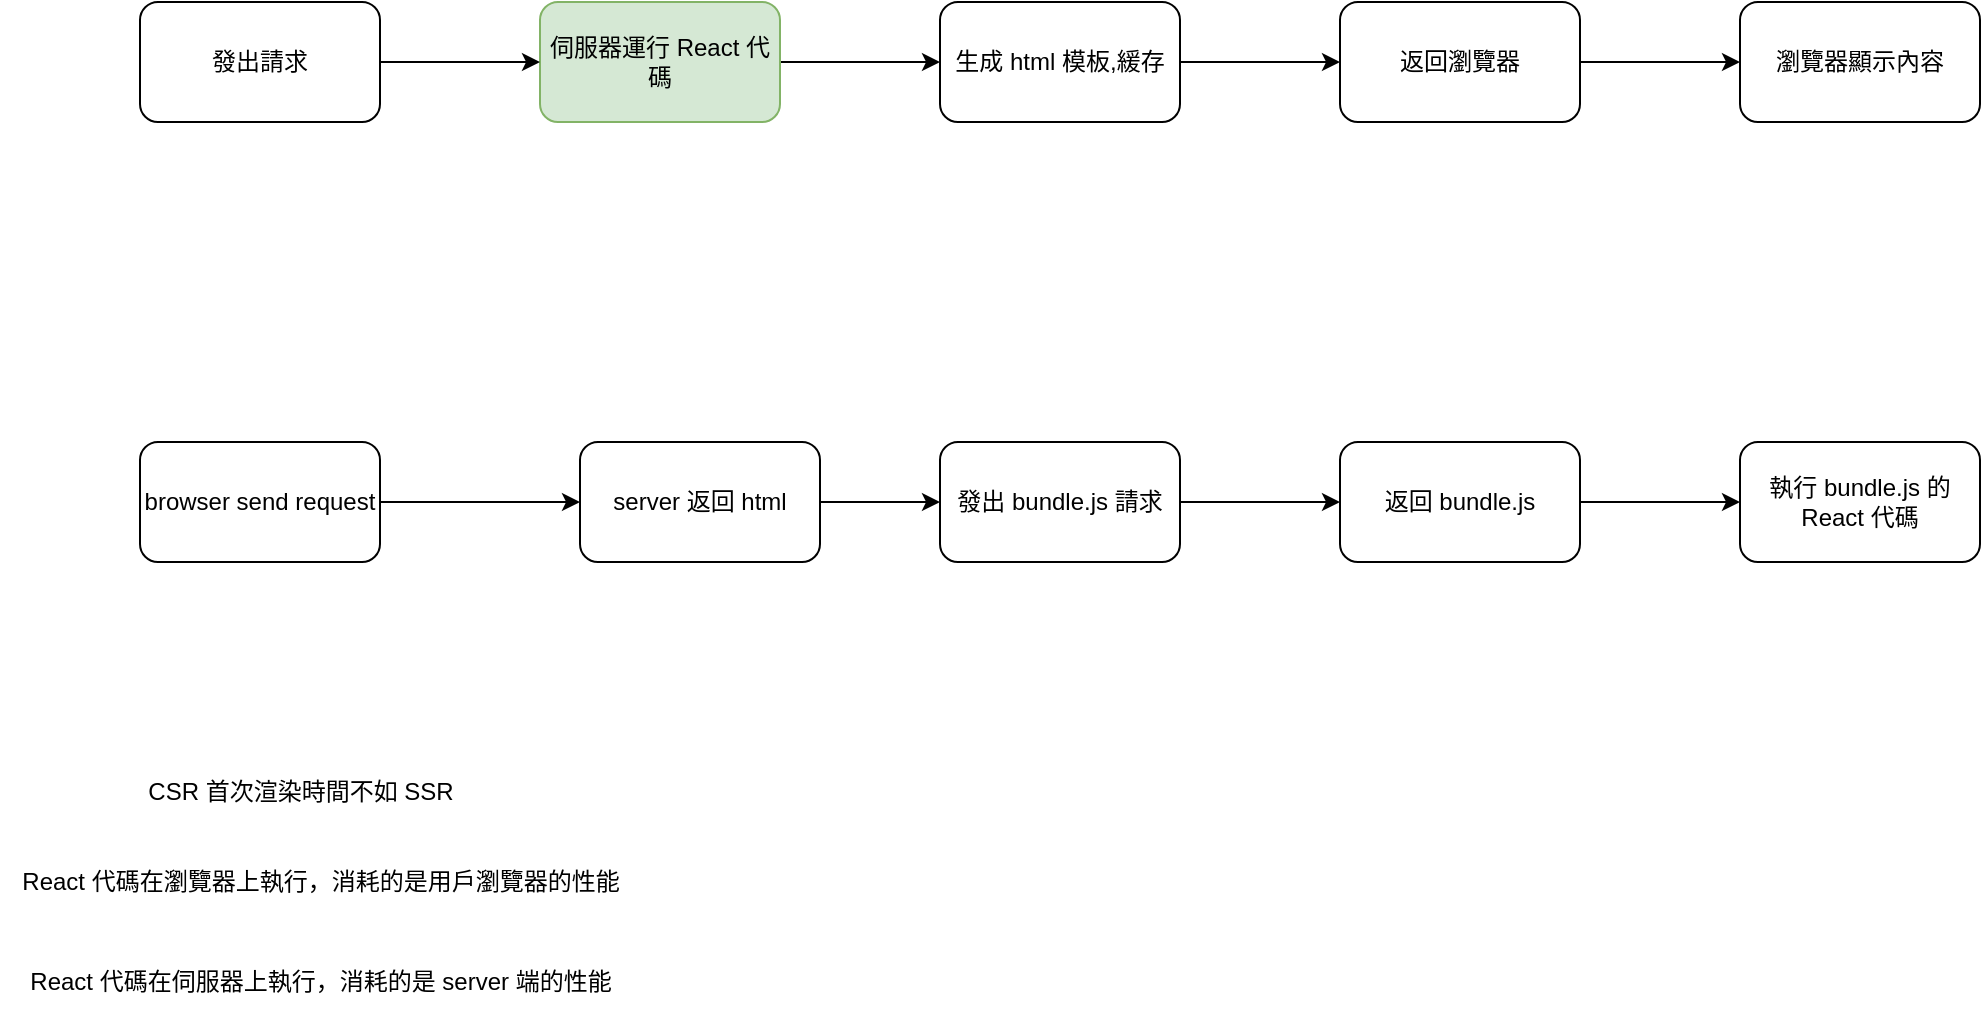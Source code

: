 <mxfile version="20.0.3" type="github" pages="7"><diagram id="W-zluivc4Ns3AkS2nXMP" name="SSR,CSR"><mxGraphModel dx="2866" dy="519" grid="1" gridSize="10" guides="1" tooltips="1" connect="1" arrows="1" fold="1" page="1" pageScale="1" pageWidth="1920" pageHeight="1200" math="0" shadow="0"><root><mxCell id="0"/><mxCell id="1" parent="0"/><mxCell id="u3s4hOrx5g3lIiAPa64E-3" value="" style="edgeStyle=orthogonalEdgeStyle;rounded=0;orthogonalLoop=1;jettySize=auto;html=1;" parent="1" source="u3s4hOrx5g3lIiAPa64E-1" target="u3s4hOrx5g3lIiAPa64E-2" edge="1"><mxGeometry relative="1" as="geometry"/></mxCell><mxCell id="u3s4hOrx5g3lIiAPa64E-1" value="伺服器運行 React 代碼" style="rounded=1;whiteSpace=wrap;html=1;fillColor=#d5e8d4;strokeColor=#82b366;" parent="1" vertex="1"><mxGeometry x="160" y="110" width="120" height="60" as="geometry"/></mxCell><mxCell id="u3s4hOrx5g3lIiAPa64E-5" value="" style="edgeStyle=orthogonalEdgeStyle;rounded=0;orthogonalLoop=1;jettySize=auto;html=1;" parent="1" source="u3s4hOrx5g3lIiAPa64E-2" target="u3s4hOrx5g3lIiAPa64E-4" edge="1"><mxGeometry relative="1" as="geometry"/></mxCell><mxCell id="u3s4hOrx5g3lIiAPa64E-2" value="生成 html 模板,緩存" style="whiteSpace=wrap;html=1;rounded=1;" parent="1" vertex="1"><mxGeometry x="360" y="110" width="120" height="60" as="geometry"/></mxCell><mxCell id="u3s4hOrx5g3lIiAPa64E-7" value="" style="edgeStyle=orthogonalEdgeStyle;rounded=0;orthogonalLoop=1;jettySize=auto;html=1;" parent="1" source="u3s4hOrx5g3lIiAPa64E-4" target="u3s4hOrx5g3lIiAPa64E-6" edge="1"><mxGeometry relative="1" as="geometry"/></mxCell><mxCell id="u3s4hOrx5g3lIiAPa64E-4" value="返回瀏覽器" style="whiteSpace=wrap;html=1;rounded=1;" parent="1" vertex="1"><mxGeometry x="560" y="110" width="120" height="60" as="geometry"/></mxCell><mxCell id="u3s4hOrx5g3lIiAPa64E-6" value="瀏覽器顯示內容" style="whiteSpace=wrap;html=1;rounded=1;" parent="1" vertex="1"><mxGeometry x="760" y="110" width="120" height="60" as="geometry"/></mxCell><mxCell id="qeyCxmK3E1HvsroHeOox-6" value="" style="edgeStyle=orthogonalEdgeStyle;rounded=0;orthogonalLoop=1;jettySize=auto;html=1;" parent="1" source="u3s4hOrx5g3lIiAPa64E-8" target="u3s4hOrx5g3lIiAPa64E-1" edge="1"><mxGeometry relative="1" as="geometry"/></mxCell><mxCell id="u3s4hOrx5g3lIiAPa64E-8" value="發出請求" style="rounded=1;whiteSpace=wrap;html=1;" parent="1" vertex="1"><mxGeometry x="-40" y="110" width="120" height="60" as="geometry"/></mxCell><mxCell id="u3s4hOrx5g3lIiAPa64E-12" value="" style="edgeStyle=orthogonalEdgeStyle;rounded=0;orthogonalLoop=1;jettySize=auto;html=1;" parent="1" source="u3s4hOrx5g3lIiAPa64E-10" target="u3s4hOrx5g3lIiAPa64E-11" edge="1"><mxGeometry relative="1" as="geometry"/></mxCell><mxCell id="u3s4hOrx5g3lIiAPa64E-10" value="server 返回 html" style="rounded=1;whiteSpace=wrap;html=1;" parent="1" vertex="1"><mxGeometry x="180" y="330" width="120" height="60" as="geometry"/></mxCell><mxCell id="u3s4hOrx5g3lIiAPa64E-14" value="" style="edgeStyle=orthogonalEdgeStyle;rounded=0;orthogonalLoop=1;jettySize=auto;html=1;" parent="1" source="u3s4hOrx5g3lIiAPa64E-11" target="u3s4hOrx5g3lIiAPa64E-13" edge="1"><mxGeometry relative="1" as="geometry"/></mxCell><mxCell id="u3s4hOrx5g3lIiAPa64E-11" value="發出 bundle.js 請求" style="rounded=1;whiteSpace=wrap;html=1;" parent="1" vertex="1"><mxGeometry x="360" y="330" width="120" height="60" as="geometry"/></mxCell><mxCell id="qeyCxmK3E1HvsroHeOox-5" value="" style="edgeStyle=orthogonalEdgeStyle;rounded=0;orthogonalLoop=1;jettySize=auto;html=1;" parent="1" source="u3s4hOrx5g3lIiAPa64E-13" target="qeyCxmK3E1HvsroHeOox-4" edge="1"><mxGeometry relative="1" as="geometry"/></mxCell><mxCell id="u3s4hOrx5g3lIiAPa64E-13" value="返回 bundle.js" style="rounded=1;whiteSpace=wrap;html=1;" parent="1" vertex="1"><mxGeometry x="560" y="330" width="120" height="60" as="geometry"/></mxCell><mxCell id="Hzrf1KM5LputPHoDHEqO-1" value="CSR 首次渲染時間不如 SSR" style="text;html=1;align=center;verticalAlign=middle;resizable=0;points=[];autosize=1;strokeColor=none;fillColor=none;" parent="1" vertex="1"><mxGeometry x="-50" y="490" width="180" height="30" as="geometry"/></mxCell><mxCell id="qeyCxmK3E1HvsroHeOox-3" value="" style="edgeStyle=orthogonalEdgeStyle;rounded=0;orthogonalLoop=1;jettySize=auto;html=1;" parent="1" source="qeyCxmK3E1HvsroHeOox-1" target="u3s4hOrx5g3lIiAPa64E-10" edge="1"><mxGeometry relative="1" as="geometry"/></mxCell><mxCell id="qeyCxmK3E1HvsroHeOox-1" value="browser send request" style="whiteSpace=wrap;html=1;rounded=1;" parent="1" vertex="1"><mxGeometry x="-40" y="330" width="120" height="60" as="geometry"/></mxCell><mxCell id="qeyCxmK3E1HvsroHeOox-4" value="執行 bundle.js 的 React 代碼" style="whiteSpace=wrap;html=1;rounded=1;" parent="1" vertex="1"><mxGeometry x="760" y="330" width="120" height="60" as="geometry"/></mxCell><mxCell id="AJfd1wkTLFGH2h63If9w-1" value="React 代碼在瀏覽器上執行，消耗的是用戶瀏覽器的性能" style="text;html=1;align=center;verticalAlign=middle;resizable=0;points=[];autosize=1;strokeColor=none;fillColor=none;" parent="1" vertex="1"><mxGeometry x="-110" y="535" width="320" height="30" as="geometry"/></mxCell><mxCell id="AJfd1wkTLFGH2h63If9w-2" value="React 代碼在伺服器上執行，消耗的是 server 端的性能" style="text;html=1;align=center;verticalAlign=middle;resizable=0;points=[];autosize=1;strokeColor=none;fillColor=none;" parent="1" vertex="1"><mxGeometry x="-105" y="585" width="310" height="30" as="geometry"/></mxCell></root></mxGraphModel></diagram><diagram id="B0HH8WuYY3SNSQSJovYM" name="客戶端渲染"><mxGraphModel dx="1577" dy="863" grid="1" gridSize="10" guides="1" tooltips="1" connect="1" arrows="1" fold="1" page="1" pageScale="1" pageWidth="1920" pageHeight="1200" math="0" shadow="0"><root><mxCell id="0"/><mxCell id="1" parent="0"/><mxCell id="k9RgxqSp3TQRpWBTSexI-1" value="前端" style="rounded=0;whiteSpace=wrap;html=1;" vertex="1" parent="1"><mxGeometry x="135" y="110" width="120" height="60" as="geometry"/></mxCell><mxCell id="k9RgxqSp3TQRpWBTSexI-2" value="後端&lt;br&gt;" style="rounded=0;whiteSpace=wrap;html=1;" vertex="1" parent="1"><mxGeometry x="135" y="320" width="120" height="60" as="geometry"/></mxCell><mxCell id="k9RgxqSp3TQRpWBTSexI-5" value="" style="endArrow=classic;html=1;rounded=0;" edge="1" parent="1"><mxGeometry width="50" height="50" relative="1" as="geometry"><mxPoint x="165" y="180" as="sourcePoint"/><mxPoint x="165" y="300" as="targetPoint"/></mxGeometry></mxCell><mxCell id="k9RgxqSp3TQRpWBTSexI-6" value="" style="endArrow=classic;html=1;rounded=0;" edge="1" parent="1"><mxGeometry width="50" height="50" relative="1" as="geometry"><mxPoint x="225" y="300" as="sourcePoint"/><mxPoint x="225" y="190" as="targetPoint"/></mxGeometry></mxCell><mxCell id="k9RgxqSp3TQRpWBTSexI-7" value="AJAX" style="text;html=1;align=center;verticalAlign=middle;resizable=0;points=[];autosize=1;strokeColor=none;fillColor=none;" vertex="1" parent="1"><mxGeometry x="110" y="225" width="50" height="30" as="geometry"/></mxCell><mxCell id="k9RgxqSp3TQRpWBTSexI-8" value="JSON" style="text;html=1;align=center;verticalAlign=middle;resizable=0;points=[];autosize=1;strokeColor=none;fillColor=none;" vertex="1" parent="1"><mxGeometry x="225" y="225" width="60" height="30" as="geometry"/></mxCell><mxCell id="Y5lX9tDBGbeXG-KGH2F_-3" value="" style="edgeStyle=orthogonalEdgeStyle;rounded=0;orthogonalLoop=1;jettySize=auto;html=1;" edge="1" parent="1" source="Y5lX9tDBGbeXG-KGH2F_-1" target="Y5lX9tDBGbeXG-KGH2F_-2"><mxGeometry relative="1" as="geometry"/></mxCell><mxCell id="Y5lX9tDBGbeXG-KGH2F_-1" value="瀏覽器下載 html&lt;br&gt;" style="rounded=1;whiteSpace=wrap;html=1;" vertex="1" parent="1"><mxGeometry x="450" y="110" width="120" height="60" as="geometry"/></mxCell><mxCell id="Y5lX9tDBGbeXG-KGH2F_-5" value="" style="edgeStyle=orthogonalEdgeStyle;rounded=0;orthogonalLoop=1;jettySize=auto;html=1;" edge="1" parent="1" source="Y5lX9tDBGbeXG-KGH2F_-2" target="Y5lX9tDBGbeXG-KGH2F_-4"><mxGeometry relative="1" as="geometry"/></mxCell><mxCell id="Y5lX9tDBGbeXG-KGH2F_-2" value="空的 html&lt;br&gt;含有 bundle.js&lt;br&gt;" style="whiteSpace=wrap;html=1;rounded=1;" vertex="1" parent="1"><mxGeometry x="650" y="110" width="120" height="60" as="geometry"/></mxCell><mxCell id="Y5lX9tDBGbeXG-KGH2F_-7" value="" style="edgeStyle=orthogonalEdgeStyle;rounded=0;orthogonalLoop=1;jettySize=auto;html=1;" edge="1" parent="1" source="Y5lX9tDBGbeXG-KGH2F_-4"><mxGeometry relative="1" as="geometry"><mxPoint x="1050" y="140" as="targetPoint"/></mxGeometry></mxCell><mxCell id="Y5lX9tDBGbeXG-KGH2F_-4" value="下載 bundle.js&lt;br&gt;執行 bundle.js" style="whiteSpace=wrap;html=1;rounded=1;" vertex="1" parent="1"><mxGeometry x="850" y="110" width="120" height="60" as="geometry"/></mxCell><mxCell id="Y5lX9tDBGbeXG-KGH2F_-9" value="" style="edgeStyle=orthogonalEdgeStyle;rounded=0;orthogonalLoop=1;jettySize=auto;html=1;" edge="1" parent="1" source="Y5lX9tDBGbeXG-KGH2F_-6" target="Y5lX9tDBGbeXG-KGH2F_-8"><mxGeometry relative="1" as="geometry"/></mxCell><mxCell id="Y5lX9tDBGbeXG-KGH2F_-6" value="瀏覽器運行 React 代碼" style="whiteSpace=wrap;html=1;rounded=1;" vertex="1" parent="1"><mxGeometry x="1060" y="110" width="120" height="60" as="geometry"/></mxCell><mxCell id="Y5lX9tDBGbeXG-KGH2F_-8" value="頁面渲染完成" style="whiteSpace=wrap;html=1;rounded=1;" vertex="1" parent="1"><mxGeometry x="1260" y="110" width="120" height="60" as="geometry"/></mxCell><mxCell id="Y5lX9tDBGbeXG-KGH2F_-12" value="" style="edgeStyle=orthogonalEdgeStyle;rounded=0;orthogonalLoop=1;jettySize=auto;html=1;" edge="1" parent="1" source="Y5lX9tDBGbeXG-KGH2F_-10" target="Y5lX9tDBGbeXG-KGH2F_-11"><mxGeometry relative="1" as="geometry"/></mxCell><mxCell id="Y5lX9tDBGbeXG-KGH2F_-10" value="請求 server" style="rounded=0;whiteSpace=wrap;html=1;" vertex="1" parent="1"><mxGeometry x="450" y="255" width="120" height="60" as="geometry"/></mxCell><mxCell id="Y5lX9tDBGbeXG-KGH2F_-14" value="" style="edgeStyle=orthogonalEdgeStyle;rounded=0;orthogonalLoop=1;jettySize=auto;html=1;" edge="1" parent="1" source="Y5lX9tDBGbeXG-KGH2F_-11" target="Y5lX9tDBGbeXG-KGH2F_-13"><mxGeometry relative="1" as="geometry"/></mxCell><mxCell id="Y5lX9tDBGbeXG-KGH2F_-11" value="下載 html" style="whiteSpace=wrap;html=1;rounded=0;" vertex="1" parent="1"><mxGeometry x="650" y="255" width="120" height="60" as="geometry"/></mxCell><mxCell id="Y5lX9tDBGbeXG-KGH2F_-13" value="渲染畫面" style="whiteSpace=wrap;html=1;rounded=0;" vertex="1" parent="1"><mxGeometry x="850" y="255" width="120" height="60" as="geometry"/></mxCell></root></mxGraphModel></diagram><diagram id="uFhWgGQcyDiFVZ8sfjt_" name="serve 渲染 React component"><mxGraphModel dx="823" dy="1650" grid="1" gridSize="10" guides="1" tooltips="1" connect="1" arrows="1" fold="1" page="1" pageScale="1" pageWidth="1920" pageHeight="1200" math="0" shadow="0"><root><mxCell id="0"/><mxCell id="1" parent="0"/><mxCell id="oFcIXafrMffJk8MqfhaK-6" value="" style="edgeStyle=orthogonalEdgeStyle;rounded=0;orthogonalLoop=1;jettySize=auto;html=1;" edge="1" parent="1" source="oFcIXafrMffJk8MqfhaK-1" target="oFcIXafrMffJk8MqfhaK-5"><mxGeometry relative="1" as="geometry"/></mxCell><mxCell id="oFcIXafrMffJk8MqfhaK-7" value="" style="edgeStyle=orthogonalEdgeStyle;rounded=0;orthogonalLoop=1;jettySize=auto;html=1;" edge="1" parent="1" source="oFcIXafrMffJk8MqfhaK-1" target="oFcIXafrMffJk8MqfhaK-4"><mxGeometry relative="1" as="geometry"/></mxCell><mxCell id="oFcIXafrMffJk8MqfhaK-1" value="renderToString&lt;br&gt;react-dom/server" style="rounded=1;whiteSpace=wrap;html=1;" vertex="1" parent="1"><mxGeometry x="360" y="120" width="120" height="60" as="geometry"/></mxCell><mxCell id="oFcIXafrMffJk8MqfhaK-3" value="" style="edgeStyle=orthogonalEdgeStyle;rounded=0;orthogonalLoop=1;jettySize=auto;html=1;" edge="1" parent="1" source="oFcIXafrMffJk8MqfhaK-2" target="oFcIXafrMffJk8MqfhaK-1"><mxGeometry relative="1" as="geometry"/></mxCell><mxCell id="oFcIXafrMffJk8MqfhaK-2" value="React component&lt;br&gt;Home" style="rounded=0;whiteSpace=wrap;html=1;" vertex="1" parent="1"><mxGeometry x="170" y="120" width="120" height="60" as="geometry"/></mxCell><mxCell id="oFcIXafrMffJk8MqfhaK-4" value="res.send(`React component`)" style="rounded=0;whiteSpace=wrap;html=1;" vertex="1" parent="1"><mxGeometry x="560" y="120" width="120" height="60" as="geometry"/></mxCell><mxCell id="oFcIXafrMffJk8MqfhaK-5" value="將 React component 變成字串" style="whiteSpace=wrap;html=1;rounded=1;" vertex="1" parent="1"><mxGeometry x="360" y="-20" width="120" height="60" as="geometry"/></mxCell></root></mxGraphModel></diagram><diagram id="wWQ7aLLmvqgm5ZoeRTqU" name="同構"><mxGraphModel dx="2102" dy="1151" grid="1" gridSize="10" guides="1" tooltips="1" connect="1" arrows="1" fold="1" page="1" pageScale="1" pageWidth="1920" pageHeight="1200" math="0" shadow="0"><root><mxCell id="0"/><mxCell id="1" parent="0"/><mxCell id="EOi82SY37xm41T9kfkRC-1" value="一份 React 代碼，在 Server 端執行一次，客戶端在執行一次" style="text;html=1;align=center;verticalAlign=middle;resizable=0;points=[];autosize=1;strokeColor=none;fillColor=none;" vertex="1" parent="1"><mxGeometry x="80" y="50" width="340" height="30" as="geometry"/></mxCell><mxCell id="EOi82SY37xm41T9kfkRC-4" value="" style="edgeStyle=orthogonalEdgeStyle;rounded=0;orthogonalLoop=1;jettySize=auto;html=1;" edge="1" parent="1" source="EOi82SY37xm41T9kfkRC-2" target="EOi82SY37xm41T9kfkRC-3"><mxGeometry relative="1" as="geometry"/></mxCell><mxCell id="EOi82SY37xm41T9kfkRC-2" value="localhost:3000" style="rounded=0;whiteSpace=wrap;html=1;" vertex="1" parent="1"><mxGeometry x="80" y="270" width="120" height="60" as="geometry"/></mxCell><mxCell id="EOi82SY37xm41T9kfkRC-6" value="" style="edgeStyle=orthogonalEdgeStyle;rounded=0;orthogonalLoop=1;jettySize=auto;html=1;" edge="1" parent="1" source="EOi82SY37xm41T9kfkRC-3" target="EOi82SY37xm41T9kfkRC-5"><mxGeometry relative="1" as="geometry"/></mxCell><mxCell id="EOi82SY37xm41T9kfkRC-3" value="Node server 返回 html&lt;br&gt;" style="whiteSpace=wrap;html=1;rounded=0;" vertex="1" parent="1"><mxGeometry x="280" y="270" width="120" height="60" as="geometry"/></mxCell><mxCell id="EOi82SY37xm41T9kfkRC-8" value="" style="edgeStyle=orthogonalEdgeStyle;rounded=0;orthogonalLoop=1;jettySize=auto;html=1;" edge="1" parent="1" source="EOi82SY37xm41T9kfkRC-5" target="EOi82SY37xm41T9kfkRC-7"><mxGeometry relative="1" as="geometry"/></mxCell><mxCell id="EOi82SY37xm41T9kfkRC-5" value="瀏覽器加載 html&lt;br&gt;展示內容&lt;br&gt;遇到 script index.js&lt;br&gt;請求 index.js" style="whiteSpace=wrap;html=1;rounded=0;" vertex="1" parent="1"><mxGeometry x="480" y="270" width="120" height="60" as="geometry"/></mxCell><mxCell id="EOi82SY37xm41T9kfkRC-10" value="" style="edgeStyle=orthogonalEdgeStyle;rounded=0;orthogonalLoop=1;jettySize=auto;html=1;" edge="1" parent="1" source="EOi82SY37xm41T9kfkRC-7" target="EOi82SY37xm41T9kfkRC-9"><mxGeometry relative="1" as="geometry"/></mxCell><mxCell id="EOi82SY37xm41T9kfkRC-7" value="index.js 是靜態文件&lt;br&gt;Node server 訪問 public 目錄" style="whiteSpace=wrap;html=1;rounded=0;" vertex="1" parent="1"><mxGeometry x="680" y="270" width="120" height="60" as="geometry"/></mxCell><mxCell id="EOi82SY37xm41T9kfkRC-12" value="" style="edgeStyle=orthogonalEdgeStyle;rounded=0;orthogonalLoop=1;jettySize=auto;html=1;" edge="1" parent="1" source="EOi82SY37xm41T9kfkRC-9" target="EOi82SY37xm41T9kfkRC-11"><mxGeometry relative="1" as="geometry"/></mxCell><mxCell id="EOi82SY37xm41T9kfkRC-9" value="Node server 返回 index.js" style="whiteSpace=wrap;html=1;rounded=0;" vertex="1" parent="1"><mxGeometry x="880" y="270" width="120" height="60" as="geometry"/></mxCell><mxCell id="EOi82SY37xm41T9kfkRC-42" value="" style="edgeStyle=orthogonalEdgeStyle;rounded=0;orthogonalLoop=1;jettySize=auto;html=1;" edge="1" parent="1" source="EOi82SY37xm41T9kfkRC-11" target="EOi82SY37xm41T9kfkRC-41"><mxGeometry relative="1" as="geometry"/></mxCell><mxCell id="EOi82SY37xm41T9kfkRC-11" value="瀏覽器執行 bundle.js" style="whiteSpace=wrap;html=1;rounded=0;" vertex="1" parent="1"><mxGeometry x="1080" y="270" width="120" height="60" as="geometry"/></mxCell><mxCell id="EOi82SY37xm41T9kfkRC-13" value="React 代碼" style="rounded=1;whiteSpace=wrap;html=1;" vertex="1" parent="1"><mxGeometry x="80" y="480" width="120" height="60" as="geometry"/></mxCell><mxCell id="EOi82SY37xm41T9kfkRC-23" value="" style="edgeStyle=orthogonalEdgeStyle;rounded=0;orthogonalLoop=1;jettySize=auto;html=1;" edge="1" parent="1" source="EOi82SY37xm41T9kfkRC-14" target="EOi82SY37xm41T9kfkRC-22"><mxGeometry relative="1" as="geometry"/></mxCell><mxCell id="EOi82SY37xm41T9kfkRC-14" value="Node Server" style="whiteSpace=wrap;html=1;rounded=1;" vertex="1" parent="1"><mxGeometry x="250" y="430" width="120" height="60" as="geometry"/></mxCell><mxCell id="EOi82SY37xm41T9kfkRC-25" value="" style="edgeStyle=orthogonalEdgeStyle;rounded=0;orthogonalLoop=1;jettySize=auto;html=1;" edge="1" parent="1" source="EOi82SY37xm41T9kfkRC-19" target="EOi82SY37xm41T9kfkRC-24"><mxGeometry relative="1" as="geometry"/></mxCell><mxCell id="EOi82SY37xm41T9kfkRC-19" value="Browser Client" style="whiteSpace=wrap;html=1;" vertex="1" parent="1"><mxGeometry x="250" y="530" width="120" height="60" as="geometry"/></mxCell><mxCell id="EOi82SY37xm41T9kfkRC-20" value="" style="endArrow=classic;html=1;rounded=0;entryX=0;entryY=0.5;entryDx=0;entryDy=0;exitX=1;exitY=0.5;exitDx=0;exitDy=0;" edge="1" parent="1" source="EOi82SY37xm41T9kfkRC-13" target="EOi82SY37xm41T9kfkRC-14"><mxGeometry width="50" height="50" relative="1" as="geometry"><mxPoint x="170" y="560" as="sourcePoint"/><mxPoint x="220" y="510" as="targetPoint"/></mxGeometry></mxCell><mxCell id="EOi82SY37xm41T9kfkRC-21" value="" style="endArrow=classic;html=1;rounded=0;entryX=0;entryY=0.5;entryDx=0;entryDy=0;" edge="1" parent="1" target="EOi82SY37xm41T9kfkRC-19"><mxGeometry width="50" height="50" relative="1" as="geometry"><mxPoint x="200" y="510" as="sourcePoint"/><mxPoint x="220" y="510" as="targetPoint"/></mxGeometry></mxCell><mxCell id="EOi82SY37xm41T9kfkRC-27" value="" style="edgeStyle=orthogonalEdgeStyle;rounded=0;orthogonalLoop=1;jettySize=auto;html=1;" edge="1" parent="1" source="EOi82SY37xm41T9kfkRC-22" target="EOi82SY37xm41T9kfkRC-26"><mxGeometry relative="1" as="geometry"/></mxCell><mxCell id="EOi82SY37xm41T9kfkRC-22" value="Webpack.config.server.js" style="whiteSpace=wrap;html=1;rounded=1;" vertex="1" parent="1"><mxGeometry x="450" y="430" width="160" height="60" as="geometry"/></mxCell><mxCell id="EOi82SY37xm41T9kfkRC-29" value="" style="edgeStyle=orthogonalEdgeStyle;rounded=0;orthogonalLoop=1;jettySize=auto;html=1;" edge="1" parent="1" source="EOi82SY37xm41T9kfkRC-24" target="EOi82SY37xm41T9kfkRC-28"><mxGeometry relative="1" as="geometry"/></mxCell><mxCell id="EOi82SY37xm41T9kfkRC-24" value="Webpack.config.client.js" style="whiteSpace=wrap;html=1;" vertex="1" parent="1"><mxGeometry x="450" y="530" width="160" height="60" as="geometry"/></mxCell><mxCell id="EOi82SY37xm41T9kfkRC-31" value="" style="edgeStyle=orthogonalEdgeStyle;rounded=0;orthogonalLoop=1;jettySize=auto;html=1;" edge="1" parent="1" source="EOi82SY37xm41T9kfkRC-26" target="EOi82SY37xm41T9kfkRC-30"><mxGeometry relative="1" as="geometry"/></mxCell><mxCell id="EOi82SY37xm41T9kfkRC-26" value="build/bundle.js" style="whiteSpace=wrap;html=1;rounded=1;" vertex="1" parent="1"><mxGeometry x="710" y="430" width="120" height="60" as="geometry"/></mxCell><mxCell id="EOi82SY37xm41T9kfkRC-33" value="" style="edgeStyle=orthogonalEdgeStyle;rounded=0;orthogonalLoop=1;jettySize=auto;html=1;" edge="1" parent="1" source="EOi82SY37xm41T9kfkRC-28" target="EOi82SY37xm41T9kfkRC-32"><mxGeometry relative="1" as="geometry"/></mxCell><mxCell id="EOi82SY37xm41T9kfkRC-28" value="public/index.js" style="whiteSpace=wrap;html=1;" vertex="1" parent="1"><mxGeometry x="710" y="530" width="120" height="60" as="geometry"/></mxCell><mxCell id="EOi82SY37xm41T9kfkRC-30" value="生成靜態 HTML 模板" style="whiteSpace=wrap;html=1;rounded=1;" vertex="1" parent="1"><mxGeometry x="910" y="430" width="120" height="60" as="geometry"/></mxCell><mxCell id="EOi82SY37xm41T9kfkRC-32" value="掛載事件等邏輯" style="whiteSpace=wrap;html=1;" vertex="1" parent="1"><mxGeometry x="910" y="530" width="120" height="60" as="geometry"/></mxCell><mxCell id="EOi82SY37xm41T9kfkRC-34" value="" style="endArrow=classic;html=1;rounded=0;entryX=0.5;entryY=1;entryDx=0;entryDy=0;exitX=0.5;exitY=0;exitDx=0;exitDy=0;" edge="1" parent="1" source="EOi82SY37xm41T9kfkRC-30" target="EOi82SY37xm41T9kfkRC-3"><mxGeometry width="50" height="50" relative="1" as="geometry"><mxPoint x="590" y="580" as="sourcePoint"/><mxPoint x="640" y="530" as="targetPoint"/></mxGeometry></mxCell><mxCell id="EOi82SY37xm41T9kfkRC-35" value="" style="endArrow=classic;html=1;rounded=0;exitX=0.5;exitY=1;exitDx=0;exitDy=0;entryX=1;entryY=0.5;entryDx=0;entryDy=0;" edge="1" parent="1" source="EOi82SY37xm41T9kfkRC-11" target="EOi82SY37xm41T9kfkRC-32"><mxGeometry width="50" height="50" relative="1" as="geometry"><mxPoint x="1120" y="535" as="sourcePoint"/><mxPoint x="1170" y="485" as="targetPoint"/></mxGeometry></mxCell><mxCell id="EOi82SY37xm41T9kfkRC-40" value="" style="curved=1;endArrow=classic;html=1;rounded=0;entryX=0.422;entryY=1.011;entryDx=0;entryDy=0;entryPerimeter=0;" edge="1" parent="1" target="EOi82SY37xm41T9kfkRC-7"><mxGeometry width="50" height="50" relative="1" as="geometry"><mxPoint x="700" y="550" as="sourcePoint"/><mxPoint x="630" y="470" as="targetPoint"/><Array as="points"><mxPoint x="660" y="420"/><mxPoint x="700" y="360"/></Array></mxGeometry></mxCell><mxCell id="EOi82SY37xm41T9kfkRC-41" value="JS 中的 React 代碼接管頁面操作" style="whiteSpace=wrap;html=1;rounded=0;" vertex="1" parent="1"><mxGeometry x="1280" y="270" width="120" height="60" as="geometry"/></mxCell><mxCell id="Aj9Ggqtl47AslC6fdHyf-1" value="Server 端渲染，只發生第一次進入頁面的時候" style="text;html=1;align=center;verticalAlign=middle;resizable=0;points=[];autosize=1;strokeColor=none;fillColor=none;" vertex="1" parent="1"><mxGeometry x="80" y="100" width="270" height="30" as="geometry"/></mxCell></root></mxGraphModel></diagram><diagram id="-EItRjl7dBZs2WwP4YR1" name="SSR router"><mxGraphModel dx="946" dy="518" grid="1" gridSize="10" guides="1" tooltips="1" connect="1" arrows="1" fold="1" page="1" pageScale="1" pageWidth="1920" pageHeight="1200" math="0" shadow="0"><root><mxCell id="0"/><mxCell id="1" parent="0"/><mxCell id="TVFUBPa0yEYpmQX0Iihm-17" value="" style="edgeStyle=orthogonalEdgeStyle;rounded=0;orthogonalLoop=1;jettySize=auto;html=1;" edge="1" parent="1" source="TVFUBPa0yEYpmQX0Iihm-1" target="TVFUBPa0yEYpmQX0Iihm-16"><mxGeometry relative="1" as="geometry"/></mxCell><mxCell id="TVFUBPa0yEYpmQX0Iihm-1" value="client 端渲染中的路由" style="text;html=1;align=center;verticalAlign=middle;resizable=0;points=[];autosize=1;strokeColor=none;fillColor=none;" vertex="1" parent="1"><mxGeometry x="80" y="50" width="140" height="30" as="geometry"/></mxCell><mxCell id="TVFUBPa0yEYpmQX0Iihm-4" value="" style="edgeStyle=orthogonalEdgeStyle;rounded=0;orthogonalLoop=1;jettySize=auto;html=1;" edge="1" parent="1" source="TVFUBPa0yEYpmQX0Iihm-2" target="TVFUBPa0yEYpmQX0Iihm-3"><mxGeometry relative="1" as="geometry"/></mxCell><mxCell id="TVFUBPa0yEYpmQX0Iihm-2" value="執行 JS 中的 React 代碼" style="whiteSpace=wrap;html=1;" vertex="1" parent="1"><mxGeometry x="80" y="110" width="120" height="60" as="geometry"/></mxCell><mxCell id="TVFUBPa0yEYpmQX0Iihm-6" value="" style="edgeStyle=orthogonalEdgeStyle;rounded=0;orthogonalLoop=1;jettySize=auto;html=1;" edge="1" parent="1" source="TVFUBPa0yEYpmQX0Iihm-3" target="TVFUBPa0yEYpmQX0Iihm-5"><mxGeometry relative="1" as="geometry"/></mxCell><mxCell id="TVFUBPa0yEYpmQX0Iihm-3" value="JS 代碼拿到瀏覽器上的地址" style="whiteSpace=wrap;html=1;" vertex="1" parent="1"><mxGeometry x="280" y="110" width="120" height="60" as="geometry"/></mxCell><mxCell id="TVFUBPa0yEYpmQX0Iihm-5" value="JS 代碼根據地址返回不同路由的內容" style="whiteSpace=wrap;html=1;" vertex="1" parent="1"><mxGeometry x="480" y="110" width="120" height="60" as="geometry"/></mxCell><mxCell id="TVFUBPa0yEYpmQX0Iihm-21" value="" style="edgeStyle=orthogonalEdgeStyle;rounded=0;orthogonalLoop=1;jettySize=auto;html=1;" edge="1" parent="1" target="TVFUBPa0yEYpmQX0Iihm-20"><mxGeometry relative="1" as="geometry"><mxPoint x="325" y="350" as="sourcePoint"/></mxGeometry></mxCell><mxCell id="TVFUBPa0yEYpmQX0Iihm-25" value="" style="edgeStyle=orthogonalEdgeStyle;rounded=0;orthogonalLoop=1;jettySize=auto;html=1;" edge="1" parent="1" target="TVFUBPa0yEYpmQX0Iihm-24"><mxGeometry relative="1" as="geometry"><mxPoint x="370" y="365" as="sourcePoint"/></mxGeometry></mxCell><mxCell id="TVFUBPa0yEYpmQX0Iihm-16" value="BrowserRouter" style="text;html=1;align=center;verticalAlign=middle;resizable=0;points=[];autosize=1;strokeColor=none;fillColor=none;" vertex="1" parent="1"><mxGeometry x="320" y="50" width="100" height="30" as="geometry"/></mxCell><mxCell id="TVFUBPa0yEYpmQX0Iihm-20" value="接收 location, context" style="text;html=1;align=center;verticalAlign=middle;resizable=0;points=[];autosize=1;strokeColor=none;fillColor=none;" vertex="1" parent="1"><mxGeometry x="255" y="240" width="140" height="30" as="geometry"/></mxCell><mxCell id="TVFUBPa0yEYpmQX0Iihm-24" value="根據 location,返回對應的組件" style="whiteSpace=wrap;html=1;" vertex="1" parent="1"><mxGeometry x="435" y="335" width="120" height="60" as="geometry"/></mxCell><mxCell id="TVFUBPa0yEYpmQX0Iihm-26" value="StaticRouter&lt;br&gt;req.path" style="whiteSpace=wrap;html=1;" vertex="1" parent="1"><mxGeometry x="265" y="335" width="120" height="60" as="geometry"/></mxCell><mxCell id="TVFUBPa0yEYpmQX0Iihm-29" value="" style="edgeStyle=orthogonalEdgeStyle;rounded=0;orthogonalLoop=1;jettySize=auto;html=1;" edge="1" parent="1" source="TVFUBPa0yEYpmQX0Iihm-28" target="TVFUBPa0yEYpmQX0Iihm-26"><mxGeometry relative="1" as="geometry"/></mxCell><mxCell id="TVFUBPa0yEYpmQX0Iihm-28" value="Server 端路由" style="rounded=1;whiteSpace=wrap;html=1;" vertex="1" parent="1"><mxGeometry x="80" y="335" width="120" height="60" as="geometry"/></mxCell></root></mxGraphModel></diagram><diagram id="c_uLZgxodgH-llt3l7QJ" name="middleware"><mxGraphModel dx="946" dy="518" grid="1" gridSize="10" guides="1" tooltips="1" connect="1" arrows="1" fold="1" page="1" pageScale="1" pageWidth="1920" pageHeight="1200" math="0" shadow="0"><root><mxCell id="0"/><mxCell id="1" parent="0"/><mxCell id="6uU1Y8So4q7bmtKkWuXs-3" value="" style="edgeStyle=orthogonalEdgeStyle;rounded=0;orthogonalLoop=1;jettySize=auto;html=1;" edge="1" parent="1" source="6uU1Y8So4q7bmtKkWuXs-1" target="6uU1Y8So4q7bmtKkWuXs-2"><mxGeometry relative="1" as="geometry"><Array as="points"><mxPoint x="410" y="130"/><mxPoint x="410" y="130"/></Array></mxGeometry></mxCell><mxCell id="6uU1Y8So4q7bmtKkWuXs-1" value="瀏覽器" style="rounded=0;whiteSpace=wrap;html=1;" vertex="1" parent="1"><mxGeometry x="170" y="80" width="120" height="60" as="geometry"/></mxCell><mxCell id="6uU1Y8So4q7bmtKkWuXs-2" value="Node server&lt;br&gt;" style="whiteSpace=wrap;html=1;rounded=0;" vertex="1" parent="1"><mxGeometry x="370" y="80" width="120" height="60" as="geometry"/></mxCell><mxCell id="6uU1Y8So4q7bmtKkWuXs-4" value="Java Server" style="whiteSpace=wrap;html=1;rounded=0;" vertex="1" parent="1"><mxGeometry x="370" y="220" width="120" height="60" as="geometry"/></mxCell><mxCell id="6uU1Y8So4q7bmtKkWuXs-6" value="" style="endArrow=classic;startArrow=classic;html=1;rounded=0;entryX=0.5;entryY=1;entryDx=0;entryDy=0;exitX=0.5;exitY=0;exitDx=0;exitDy=0;" edge="1" parent="1" source="6uU1Y8So4q7bmtKkWuXs-4" target="6uU1Y8So4q7bmtKkWuXs-2"><mxGeometry width="50" height="50" relative="1" as="geometry"><mxPoint x="460" y="290" as="sourcePoint"/><mxPoint x="510" y="240" as="targetPoint"/></mxGeometry></mxCell><mxCell id="6uU1Y8So4q7bmtKkWuXs-7" value="middle ware" style="text;html=1;align=center;verticalAlign=middle;resizable=0;points=[];autosize=1;strokeColor=none;fillColor=none;" vertex="1" parent="1"><mxGeometry x="435" y="165" width="90" height="30" as="geometry"/></mxCell></root></mxGraphModel></diagram><diagram id="AMoigJb3fxjFNydCOPwr" name="回顧"><mxGraphModel dx="946" dy="518" grid="1" gridSize="10" guides="1" tooltips="1" connect="1" arrows="1" fold="1" page="1" pageScale="1" pageWidth="1920" pageHeight="1200" math="0" shadow="0"><root><mxCell id="0"/><mxCell id="1" parent="0"/><mxCell id="O3N1O9YQU7aLwzTBK1JV-3" value="" style="edgeStyle=orthogonalEdgeStyle;rounded=0;orthogonalLoop=1;jettySize=auto;html=1;" edge="1" parent="1" source="O3N1O9YQU7aLwzTBK1JV-1" target="O3N1O9YQU7aLwzTBK1JV-2"><mxGeometry relative="1" as="geometry"/></mxCell><mxCell id="O3N1O9YQU7aLwzTBK1JV-1" value="Broswer" style="rounded=0;whiteSpace=wrap;html=1;" vertex="1" parent="1"><mxGeometry x="170" y="120" width="120" height="60" as="geometry"/></mxCell><mxCell id="O3N1O9YQU7aLwzTBK1JV-2" value="useEffect" style="whiteSpace=wrap;html=1;rounded=0;" vertex="1" parent="1"><mxGeometry x="370" y="120" width="120" height="60" as="geometry"/></mxCell><mxCell id="O3N1O9YQU7aLwzTBK1JV-6" value="" style="edgeStyle=orthogonalEdgeStyle;rounded=0;orthogonalLoop=1;jettySize=auto;html=1;" edge="1" parent="1" source="O3N1O9YQU7aLwzTBK1JV-4" target="O3N1O9YQU7aLwzTBK1JV-5"><mxGeometry relative="1" as="geometry"/></mxCell><mxCell id="O3N1O9YQU7aLwzTBK1JV-4" value="Server" style="rounded=0;whiteSpace=wrap;html=1;" vertex="1" parent="1"><mxGeometry x="170" y="290" width="120" height="60" as="geometry"/></mxCell><mxCell id="O3N1O9YQU7aLwzTBK1JV-5" value="loadData" style="whiteSpace=wrap;html=1;rounded=0;" vertex="1" parent="1"><mxGeometry x="370" y="290" width="120" height="60" as="geometry"/></mxCell></root></mxGraphModel></diagram></mxfile>